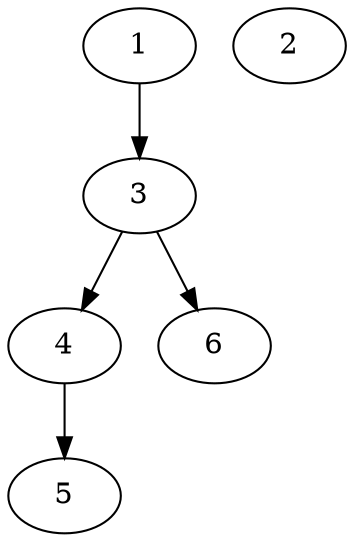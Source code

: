 // DAG automatically generated by daggen at Tue Apr  9 15:00:16 2024
// daggen-master/daggen -n 6 --fat 0.5 --density 0.5 --regular 0.5 --jump 2 --minalpha 20 --maxalpha 50 --dot -o dags/sim_8.dot 
digraph G {
  1 [size="2596217623", alpha="38.56"]
  1 -> 3 [size ="301989888"]
  2 [size="68719476736", alpha="45.68"]
  3 [size="137046280711", alpha="33.42"]
  3 -> 4 [size ="301989888"]
  3 -> 6 [size ="301989888"]
  4 [size="1743995998", alpha="26.83"]
  4 -> 5 [size ="33554432"]
  5 [size="231928233984", alpha="30.86"]
  6 [size="76821349388", alpha="32.43"]
}
